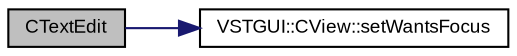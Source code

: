 digraph "CTextEdit"
{
  bgcolor="transparent";
  edge [fontname="Arial",fontsize="9",labelfontname="Arial",labelfontsize="9"];
  node [fontname="Arial",fontsize="9",shape=record];
  rankdir="LR";
  Node1 [label="CTextEdit",height=0.2,width=0.4,color="black", fillcolor="grey75", style="filled" fontcolor="black"];
  Node1 -> Node2 [color="midnightblue",fontsize="9",style="solid",fontname="Arial"];
  Node2 [label="VSTGUI::CView::setWantsFocus",height=0.2,width=0.4,color="black",URL="$class_v_s_t_g_u_i_1_1_c_view.html#a7c938477f787fe59b0eacb147a8c03a5",tooltip="set focus support on/off "];
}
